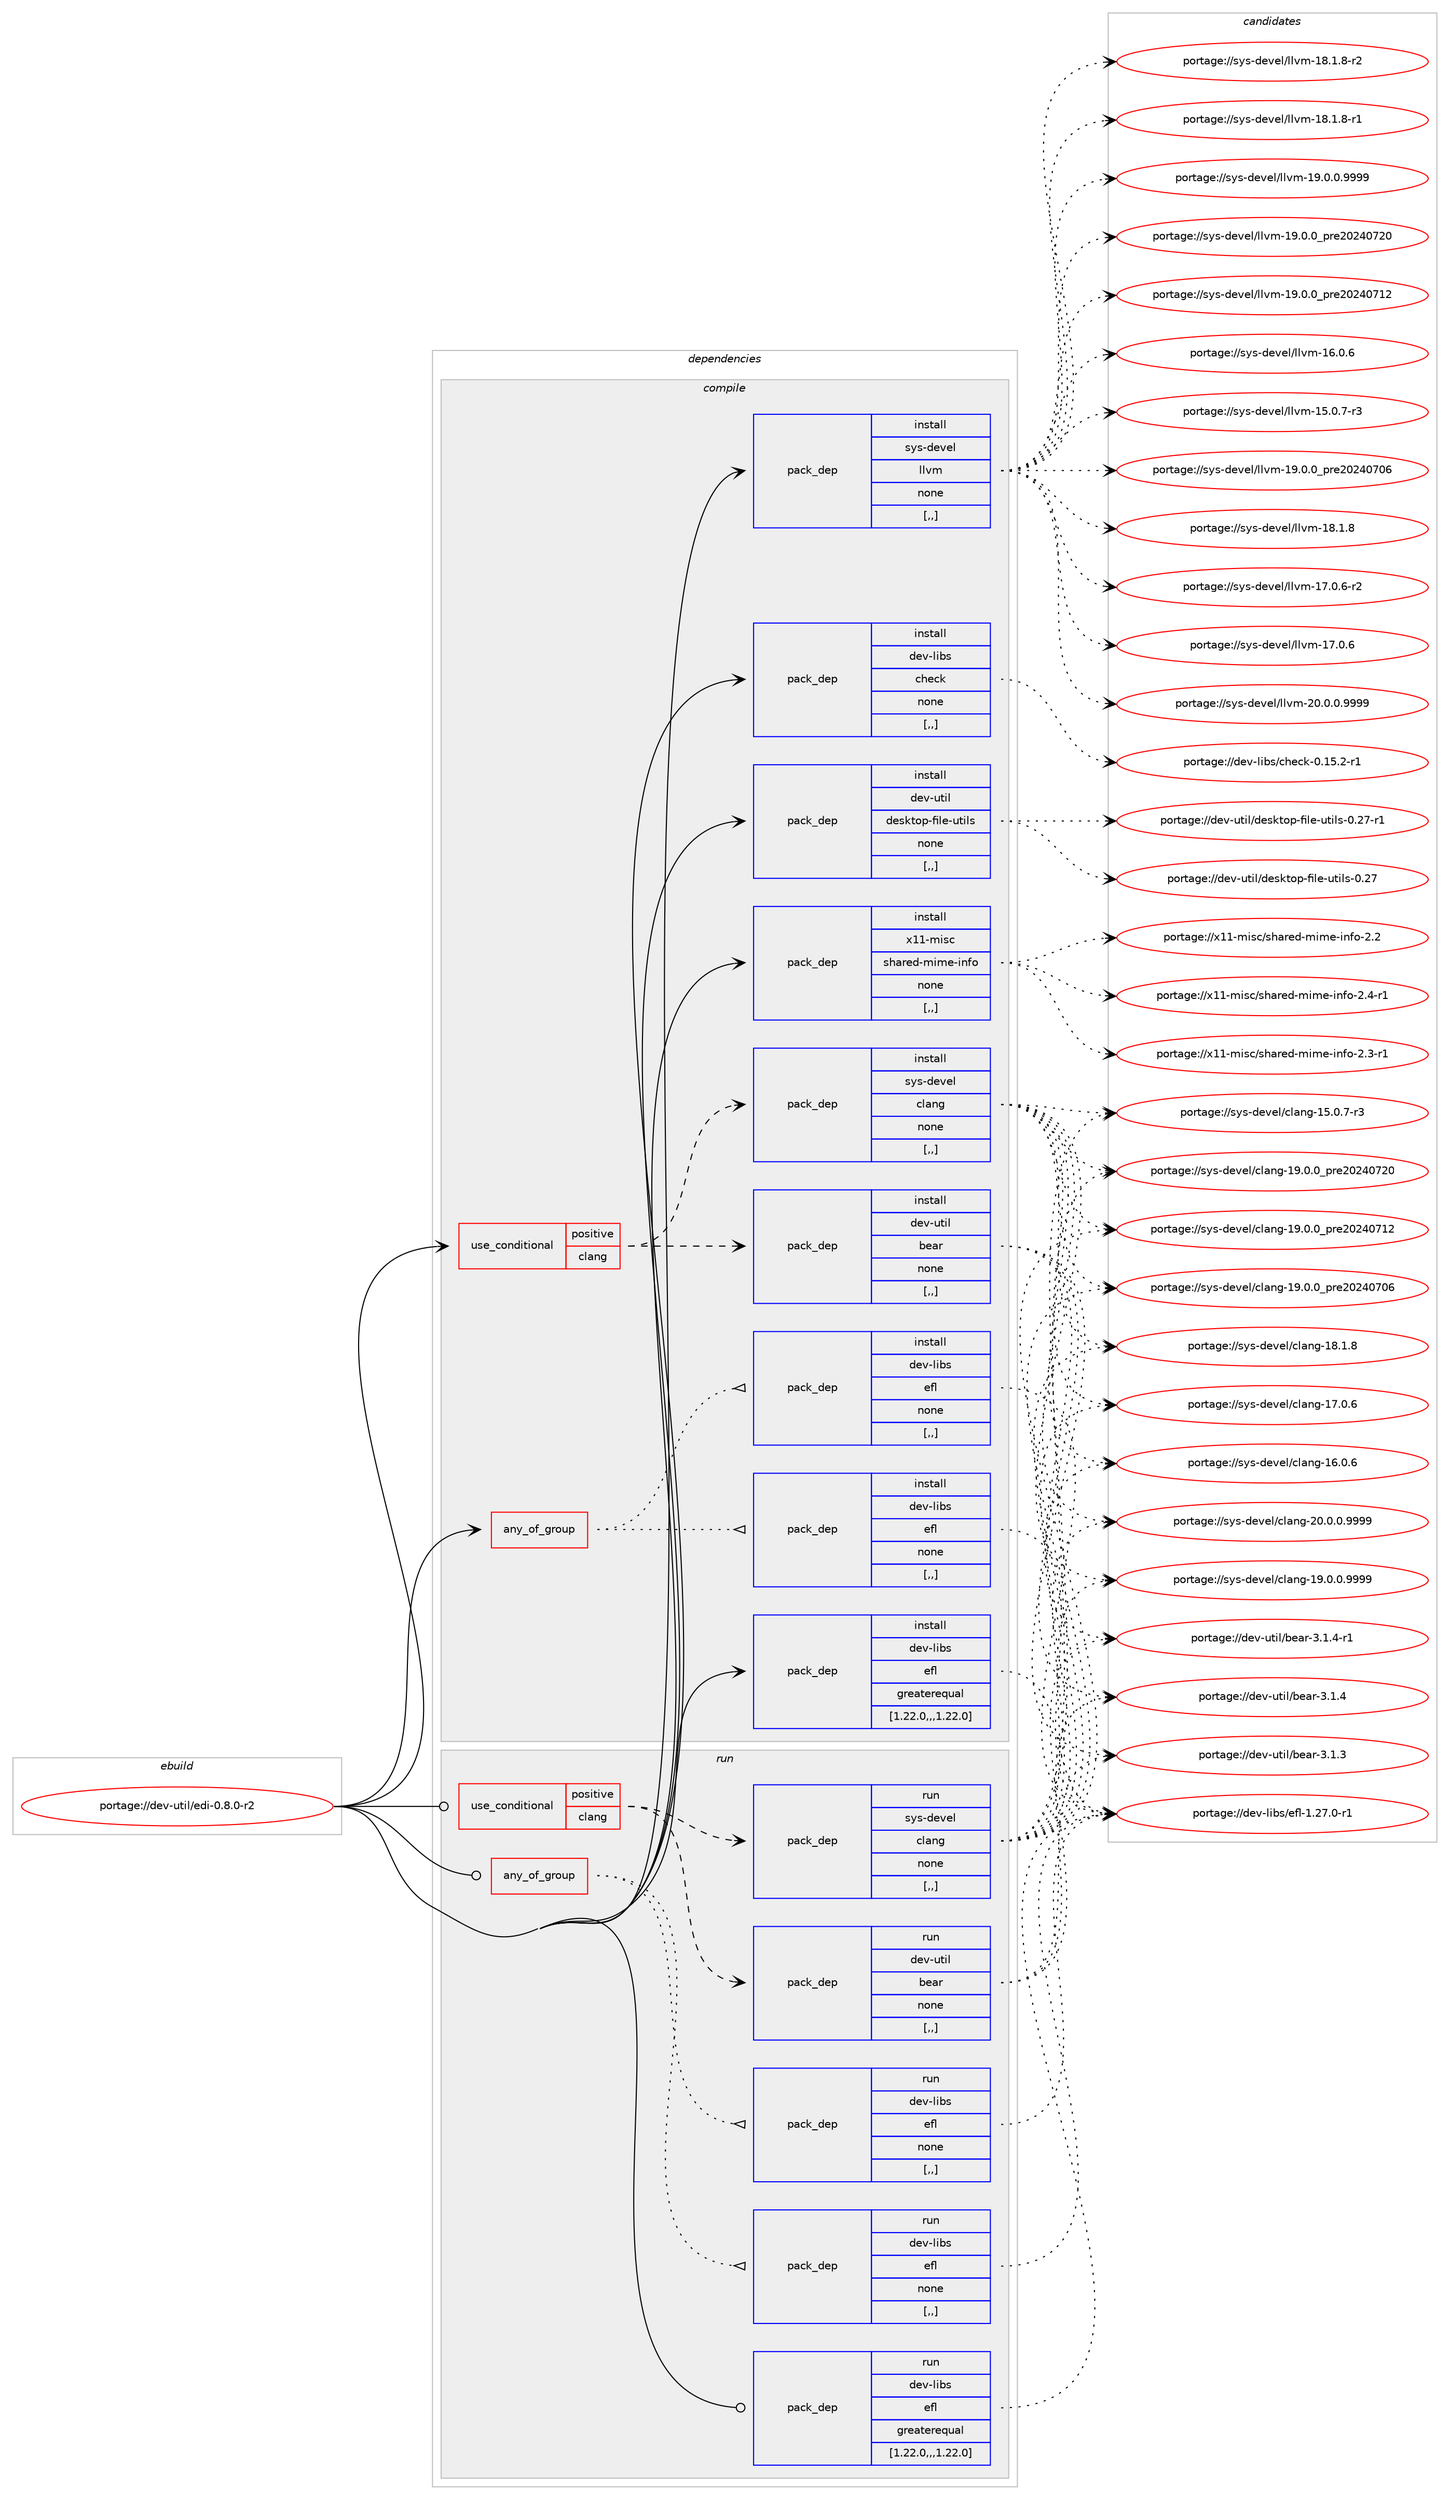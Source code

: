digraph prolog {

# *************
# Graph options
# *************

newrank=true;
concentrate=true;
compound=true;
graph [rankdir=LR,fontname=Helvetica,fontsize=10,ranksep=1.5];#, ranksep=2.5, nodesep=0.2];
edge  [arrowhead=vee];
node  [fontname=Helvetica,fontsize=10];

# **********
# The ebuild
# **********

subgraph cluster_leftcol {
color=gray;
label=<<i>ebuild</i>>;
id [label="portage://dev-util/edi-0.8.0-r2", color=red, width=4, href="../dev-util/edi-0.8.0-r2.svg"];
}

# ****************
# The dependencies
# ****************

subgraph cluster_midcol {
color=gray;
label=<<i>dependencies</i>>;
subgraph cluster_compile {
fillcolor="#eeeeee";
style=filled;
label=<<i>compile</i>>;
subgraph any1259 {
dependency214834 [label=<<TABLE BORDER="0" CELLBORDER="1" CELLSPACING="0" CELLPADDING="4"><TR><TD CELLPADDING="10">any_of_group</TD></TR></TABLE>>, shape=none, color=red];subgraph pack152760 {
dependency214835 [label=<<TABLE BORDER="0" CELLBORDER="1" CELLSPACING="0" CELLPADDING="4" WIDTH="220"><TR><TD ROWSPAN="6" CELLPADDING="30">pack_dep</TD></TR><TR><TD WIDTH="110">install</TD></TR><TR><TD>dev-libs</TD></TR><TR><TD>efl</TD></TR><TR><TD>none</TD></TR><TR><TD>[,,]</TD></TR></TABLE>>, shape=none, color=blue];
}
dependency214834:e -> dependency214835:w [weight=20,style="dotted",arrowhead="oinv"];
subgraph pack152761 {
dependency214836 [label=<<TABLE BORDER="0" CELLBORDER="1" CELLSPACING="0" CELLPADDING="4" WIDTH="220"><TR><TD ROWSPAN="6" CELLPADDING="30">pack_dep</TD></TR><TR><TD WIDTH="110">install</TD></TR><TR><TD>dev-libs</TD></TR><TR><TD>efl</TD></TR><TR><TD>none</TD></TR><TR><TD>[,,]</TD></TR></TABLE>>, shape=none, color=blue];
}
dependency214834:e -> dependency214836:w [weight=20,style="dotted",arrowhead="oinv"];
}
id:e -> dependency214834:w [weight=20,style="solid",arrowhead="vee"];
subgraph cond60665 {
dependency214837 [label=<<TABLE BORDER="0" CELLBORDER="1" CELLSPACING="0" CELLPADDING="4"><TR><TD ROWSPAN="3" CELLPADDING="10">use_conditional</TD></TR><TR><TD>positive</TD></TR><TR><TD>clang</TD></TR></TABLE>>, shape=none, color=red];
subgraph pack152762 {
dependency214838 [label=<<TABLE BORDER="0" CELLBORDER="1" CELLSPACING="0" CELLPADDING="4" WIDTH="220"><TR><TD ROWSPAN="6" CELLPADDING="30">pack_dep</TD></TR><TR><TD WIDTH="110">install</TD></TR><TR><TD>dev-util</TD></TR><TR><TD>bear</TD></TR><TR><TD>none</TD></TR><TR><TD>[,,]</TD></TR></TABLE>>, shape=none, color=blue];
}
dependency214837:e -> dependency214838:w [weight=20,style="dashed",arrowhead="vee"];
subgraph pack152763 {
dependency214839 [label=<<TABLE BORDER="0" CELLBORDER="1" CELLSPACING="0" CELLPADDING="4" WIDTH="220"><TR><TD ROWSPAN="6" CELLPADDING="30">pack_dep</TD></TR><TR><TD WIDTH="110">install</TD></TR><TR><TD>sys-devel</TD></TR><TR><TD>clang</TD></TR><TR><TD>none</TD></TR><TR><TD>[,,]</TD></TR></TABLE>>, shape=none, color=blue];
}
dependency214837:e -> dependency214839:w [weight=20,style="dashed",arrowhead="vee"];
}
id:e -> dependency214837:w [weight=20,style="solid",arrowhead="vee"];
subgraph pack152764 {
dependency214840 [label=<<TABLE BORDER="0" CELLBORDER="1" CELLSPACING="0" CELLPADDING="4" WIDTH="220"><TR><TD ROWSPAN="6" CELLPADDING="30">pack_dep</TD></TR><TR><TD WIDTH="110">install</TD></TR><TR><TD>dev-libs</TD></TR><TR><TD>check</TD></TR><TR><TD>none</TD></TR><TR><TD>[,,]</TD></TR></TABLE>>, shape=none, color=blue];
}
id:e -> dependency214840:w [weight=20,style="solid",arrowhead="vee"];
subgraph pack152765 {
dependency214841 [label=<<TABLE BORDER="0" CELLBORDER="1" CELLSPACING="0" CELLPADDING="4" WIDTH="220"><TR><TD ROWSPAN="6" CELLPADDING="30">pack_dep</TD></TR><TR><TD WIDTH="110">install</TD></TR><TR><TD>dev-libs</TD></TR><TR><TD>efl</TD></TR><TR><TD>greaterequal</TD></TR><TR><TD>[1.22.0,,,1.22.0]</TD></TR></TABLE>>, shape=none, color=blue];
}
id:e -> dependency214841:w [weight=20,style="solid",arrowhead="vee"];
subgraph pack152766 {
dependency214842 [label=<<TABLE BORDER="0" CELLBORDER="1" CELLSPACING="0" CELLPADDING="4" WIDTH="220"><TR><TD ROWSPAN="6" CELLPADDING="30">pack_dep</TD></TR><TR><TD WIDTH="110">install</TD></TR><TR><TD>dev-util</TD></TR><TR><TD>desktop-file-utils</TD></TR><TR><TD>none</TD></TR><TR><TD>[,,]</TD></TR></TABLE>>, shape=none, color=blue];
}
id:e -> dependency214842:w [weight=20,style="solid",arrowhead="vee"];
subgraph pack152767 {
dependency214843 [label=<<TABLE BORDER="0" CELLBORDER="1" CELLSPACING="0" CELLPADDING="4" WIDTH="220"><TR><TD ROWSPAN="6" CELLPADDING="30">pack_dep</TD></TR><TR><TD WIDTH="110">install</TD></TR><TR><TD>x11-misc</TD></TR><TR><TD>shared-mime-info</TD></TR><TR><TD>none</TD></TR><TR><TD>[,,]</TD></TR></TABLE>>, shape=none, color=blue];
}
id:e -> dependency214843:w [weight=20,style="solid",arrowhead="vee"];
subgraph pack152768 {
dependency214844 [label=<<TABLE BORDER="0" CELLBORDER="1" CELLSPACING="0" CELLPADDING="4" WIDTH="220"><TR><TD ROWSPAN="6" CELLPADDING="30">pack_dep</TD></TR><TR><TD WIDTH="110">install</TD></TR><TR><TD>sys-devel</TD></TR><TR><TD>llvm</TD></TR><TR><TD>none</TD></TR><TR><TD>[,,]</TD></TR></TABLE>>, shape=none, color=blue];
}
id:e -> dependency214844:w [weight=20,style="solid",arrowhead="vee"];
}
subgraph cluster_compileandrun {
fillcolor="#eeeeee";
style=filled;
label=<<i>compile and run</i>>;
}
subgraph cluster_run {
fillcolor="#eeeeee";
style=filled;
label=<<i>run</i>>;
subgraph any1260 {
dependency214845 [label=<<TABLE BORDER="0" CELLBORDER="1" CELLSPACING="0" CELLPADDING="4"><TR><TD CELLPADDING="10">any_of_group</TD></TR></TABLE>>, shape=none, color=red];subgraph pack152769 {
dependency214846 [label=<<TABLE BORDER="0" CELLBORDER="1" CELLSPACING="0" CELLPADDING="4" WIDTH="220"><TR><TD ROWSPAN="6" CELLPADDING="30">pack_dep</TD></TR><TR><TD WIDTH="110">run</TD></TR><TR><TD>dev-libs</TD></TR><TR><TD>efl</TD></TR><TR><TD>none</TD></TR><TR><TD>[,,]</TD></TR></TABLE>>, shape=none, color=blue];
}
dependency214845:e -> dependency214846:w [weight=20,style="dotted",arrowhead="oinv"];
subgraph pack152770 {
dependency214847 [label=<<TABLE BORDER="0" CELLBORDER="1" CELLSPACING="0" CELLPADDING="4" WIDTH="220"><TR><TD ROWSPAN="6" CELLPADDING="30">pack_dep</TD></TR><TR><TD WIDTH="110">run</TD></TR><TR><TD>dev-libs</TD></TR><TR><TD>efl</TD></TR><TR><TD>none</TD></TR><TR><TD>[,,]</TD></TR></TABLE>>, shape=none, color=blue];
}
dependency214845:e -> dependency214847:w [weight=20,style="dotted",arrowhead="oinv"];
}
id:e -> dependency214845:w [weight=20,style="solid",arrowhead="odot"];
subgraph cond60666 {
dependency214848 [label=<<TABLE BORDER="0" CELLBORDER="1" CELLSPACING="0" CELLPADDING="4"><TR><TD ROWSPAN="3" CELLPADDING="10">use_conditional</TD></TR><TR><TD>positive</TD></TR><TR><TD>clang</TD></TR></TABLE>>, shape=none, color=red];
subgraph pack152771 {
dependency214849 [label=<<TABLE BORDER="0" CELLBORDER="1" CELLSPACING="0" CELLPADDING="4" WIDTH="220"><TR><TD ROWSPAN="6" CELLPADDING="30">pack_dep</TD></TR><TR><TD WIDTH="110">run</TD></TR><TR><TD>dev-util</TD></TR><TR><TD>bear</TD></TR><TR><TD>none</TD></TR><TR><TD>[,,]</TD></TR></TABLE>>, shape=none, color=blue];
}
dependency214848:e -> dependency214849:w [weight=20,style="dashed",arrowhead="vee"];
subgraph pack152772 {
dependency214850 [label=<<TABLE BORDER="0" CELLBORDER="1" CELLSPACING="0" CELLPADDING="4" WIDTH="220"><TR><TD ROWSPAN="6" CELLPADDING="30">pack_dep</TD></TR><TR><TD WIDTH="110">run</TD></TR><TR><TD>sys-devel</TD></TR><TR><TD>clang</TD></TR><TR><TD>none</TD></TR><TR><TD>[,,]</TD></TR></TABLE>>, shape=none, color=blue];
}
dependency214848:e -> dependency214850:w [weight=20,style="dashed",arrowhead="vee"];
}
id:e -> dependency214848:w [weight=20,style="solid",arrowhead="odot"];
subgraph pack152773 {
dependency214851 [label=<<TABLE BORDER="0" CELLBORDER="1" CELLSPACING="0" CELLPADDING="4" WIDTH="220"><TR><TD ROWSPAN="6" CELLPADDING="30">pack_dep</TD></TR><TR><TD WIDTH="110">run</TD></TR><TR><TD>dev-libs</TD></TR><TR><TD>efl</TD></TR><TR><TD>greaterequal</TD></TR><TR><TD>[1.22.0,,,1.22.0]</TD></TR></TABLE>>, shape=none, color=blue];
}
id:e -> dependency214851:w [weight=20,style="solid",arrowhead="odot"];
}
}

# **************
# The candidates
# **************

subgraph cluster_choices {
rank=same;
color=gray;
label=<<i>candidates</i>>;

subgraph choice152760 {
color=black;
nodesep=1;
choice100101118451081059811547101102108454946505546484511449 [label="portage://dev-libs/efl-1.27.0-r1", color=red, width=4,href="../dev-libs/efl-1.27.0-r1.svg"];
dependency214835:e -> choice100101118451081059811547101102108454946505546484511449:w [style=dotted,weight="100"];
}
subgraph choice152761 {
color=black;
nodesep=1;
choice100101118451081059811547101102108454946505546484511449 [label="portage://dev-libs/efl-1.27.0-r1", color=red, width=4,href="../dev-libs/efl-1.27.0-r1.svg"];
dependency214836:e -> choice100101118451081059811547101102108454946505546484511449:w [style=dotted,weight="100"];
}
subgraph choice152762 {
color=black;
nodesep=1;
choice100101118451171161051084798101971144551464946524511449 [label="portage://dev-util/bear-3.1.4-r1", color=red, width=4,href="../dev-util/bear-3.1.4-r1.svg"];
choice10010111845117116105108479810197114455146494652 [label="portage://dev-util/bear-3.1.4", color=red, width=4,href="../dev-util/bear-3.1.4.svg"];
choice10010111845117116105108479810197114455146494651 [label="portage://dev-util/bear-3.1.3", color=red, width=4,href="../dev-util/bear-3.1.3.svg"];
dependency214838:e -> choice100101118451171161051084798101971144551464946524511449:w [style=dotted,weight="100"];
dependency214838:e -> choice10010111845117116105108479810197114455146494652:w [style=dotted,weight="100"];
dependency214838:e -> choice10010111845117116105108479810197114455146494651:w [style=dotted,weight="100"];
}
subgraph choice152763 {
color=black;
nodesep=1;
choice11512111545100101118101108479910897110103455048464846484657575757 [label="portage://sys-devel/clang-20.0.0.9999", color=red, width=4,href="../sys-devel/clang-20.0.0.9999.svg"];
choice11512111545100101118101108479910897110103454957464846484657575757 [label="portage://sys-devel/clang-19.0.0.9999", color=red, width=4,href="../sys-devel/clang-19.0.0.9999.svg"];
choice1151211154510010111810110847991089711010345495746484648951121141015048505248555048 [label="portage://sys-devel/clang-19.0.0_pre20240720", color=red, width=4,href="../sys-devel/clang-19.0.0_pre20240720.svg"];
choice1151211154510010111810110847991089711010345495746484648951121141015048505248554950 [label="portage://sys-devel/clang-19.0.0_pre20240712", color=red, width=4,href="../sys-devel/clang-19.0.0_pre20240712.svg"];
choice1151211154510010111810110847991089711010345495746484648951121141015048505248554854 [label="portage://sys-devel/clang-19.0.0_pre20240706", color=red, width=4,href="../sys-devel/clang-19.0.0_pre20240706.svg"];
choice1151211154510010111810110847991089711010345495646494656 [label="portage://sys-devel/clang-18.1.8", color=red, width=4,href="../sys-devel/clang-18.1.8.svg"];
choice1151211154510010111810110847991089711010345495546484654 [label="portage://sys-devel/clang-17.0.6", color=red, width=4,href="../sys-devel/clang-17.0.6.svg"];
choice1151211154510010111810110847991089711010345495446484654 [label="portage://sys-devel/clang-16.0.6", color=red, width=4,href="../sys-devel/clang-16.0.6.svg"];
choice11512111545100101118101108479910897110103454953464846554511451 [label="portage://sys-devel/clang-15.0.7-r3", color=red, width=4,href="../sys-devel/clang-15.0.7-r3.svg"];
dependency214839:e -> choice11512111545100101118101108479910897110103455048464846484657575757:w [style=dotted,weight="100"];
dependency214839:e -> choice11512111545100101118101108479910897110103454957464846484657575757:w [style=dotted,weight="100"];
dependency214839:e -> choice1151211154510010111810110847991089711010345495746484648951121141015048505248555048:w [style=dotted,weight="100"];
dependency214839:e -> choice1151211154510010111810110847991089711010345495746484648951121141015048505248554950:w [style=dotted,weight="100"];
dependency214839:e -> choice1151211154510010111810110847991089711010345495746484648951121141015048505248554854:w [style=dotted,weight="100"];
dependency214839:e -> choice1151211154510010111810110847991089711010345495646494656:w [style=dotted,weight="100"];
dependency214839:e -> choice1151211154510010111810110847991089711010345495546484654:w [style=dotted,weight="100"];
dependency214839:e -> choice1151211154510010111810110847991089711010345495446484654:w [style=dotted,weight="100"];
dependency214839:e -> choice11512111545100101118101108479910897110103454953464846554511451:w [style=dotted,weight="100"];
}
subgraph choice152764 {
color=black;
nodesep=1;
choice1001011184510810598115479910410199107454846495346504511449 [label="portage://dev-libs/check-0.15.2-r1", color=red, width=4,href="../dev-libs/check-0.15.2-r1.svg"];
dependency214840:e -> choice1001011184510810598115479910410199107454846495346504511449:w [style=dotted,weight="100"];
}
subgraph choice152765 {
color=black;
nodesep=1;
choice100101118451081059811547101102108454946505546484511449 [label="portage://dev-libs/efl-1.27.0-r1", color=red, width=4,href="../dev-libs/efl-1.27.0-r1.svg"];
dependency214841:e -> choice100101118451081059811547101102108454946505546484511449:w [style=dotted,weight="100"];
}
subgraph choice152766 {
color=black;
nodesep=1;
choice1001011184511711610510847100101115107116111112451021051081014511711610510811545484650554511449 [label="portage://dev-util/desktop-file-utils-0.27-r1", color=red, width=4,href="../dev-util/desktop-file-utils-0.27-r1.svg"];
choice100101118451171161051084710010111510711611111245102105108101451171161051081154548465055 [label="portage://dev-util/desktop-file-utils-0.27", color=red, width=4,href="../dev-util/desktop-file-utils-0.27.svg"];
dependency214842:e -> choice1001011184511711610510847100101115107116111112451021051081014511711610510811545484650554511449:w [style=dotted,weight="100"];
dependency214842:e -> choice100101118451171161051084710010111510711611111245102105108101451171161051081154548465055:w [style=dotted,weight="100"];
}
subgraph choice152767 {
color=black;
nodesep=1;
choice1204949451091051159947115104971141011004510910510910145105110102111455046524511449 [label="portage://x11-misc/shared-mime-info-2.4-r1", color=red, width=4,href="../x11-misc/shared-mime-info-2.4-r1.svg"];
choice1204949451091051159947115104971141011004510910510910145105110102111455046514511449 [label="portage://x11-misc/shared-mime-info-2.3-r1", color=red, width=4,href="../x11-misc/shared-mime-info-2.3-r1.svg"];
choice120494945109105115994711510497114101100451091051091014510511010211145504650 [label="portage://x11-misc/shared-mime-info-2.2", color=red, width=4,href="../x11-misc/shared-mime-info-2.2.svg"];
dependency214843:e -> choice1204949451091051159947115104971141011004510910510910145105110102111455046524511449:w [style=dotted,weight="100"];
dependency214843:e -> choice1204949451091051159947115104971141011004510910510910145105110102111455046514511449:w [style=dotted,weight="100"];
dependency214843:e -> choice120494945109105115994711510497114101100451091051091014510511010211145504650:w [style=dotted,weight="100"];
}
subgraph choice152768 {
color=black;
nodesep=1;
choice1151211154510010111810110847108108118109455048464846484657575757 [label="portage://sys-devel/llvm-20.0.0.9999", color=red, width=4,href="../sys-devel/llvm-20.0.0.9999.svg"];
choice1151211154510010111810110847108108118109454957464846484657575757 [label="portage://sys-devel/llvm-19.0.0.9999", color=red, width=4,href="../sys-devel/llvm-19.0.0.9999.svg"];
choice115121115451001011181011084710810811810945495746484648951121141015048505248555048 [label="portage://sys-devel/llvm-19.0.0_pre20240720", color=red, width=4,href="../sys-devel/llvm-19.0.0_pre20240720.svg"];
choice115121115451001011181011084710810811810945495746484648951121141015048505248554950 [label="portage://sys-devel/llvm-19.0.0_pre20240712", color=red, width=4,href="../sys-devel/llvm-19.0.0_pre20240712.svg"];
choice115121115451001011181011084710810811810945495746484648951121141015048505248554854 [label="portage://sys-devel/llvm-19.0.0_pre20240706", color=red, width=4,href="../sys-devel/llvm-19.0.0_pre20240706.svg"];
choice1151211154510010111810110847108108118109454956464946564511450 [label="portage://sys-devel/llvm-18.1.8-r2", color=red, width=4,href="../sys-devel/llvm-18.1.8-r2.svg"];
choice1151211154510010111810110847108108118109454956464946564511449 [label="portage://sys-devel/llvm-18.1.8-r1", color=red, width=4,href="../sys-devel/llvm-18.1.8-r1.svg"];
choice115121115451001011181011084710810811810945495646494656 [label="portage://sys-devel/llvm-18.1.8", color=red, width=4,href="../sys-devel/llvm-18.1.8.svg"];
choice1151211154510010111810110847108108118109454955464846544511450 [label="portage://sys-devel/llvm-17.0.6-r2", color=red, width=4,href="../sys-devel/llvm-17.0.6-r2.svg"];
choice115121115451001011181011084710810811810945495546484654 [label="portage://sys-devel/llvm-17.0.6", color=red, width=4,href="../sys-devel/llvm-17.0.6.svg"];
choice115121115451001011181011084710810811810945495446484654 [label="portage://sys-devel/llvm-16.0.6", color=red, width=4,href="../sys-devel/llvm-16.0.6.svg"];
choice1151211154510010111810110847108108118109454953464846554511451 [label="portage://sys-devel/llvm-15.0.7-r3", color=red, width=4,href="../sys-devel/llvm-15.0.7-r3.svg"];
dependency214844:e -> choice1151211154510010111810110847108108118109455048464846484657575757:w [style=dotted,weight="100"];
dependency214844:e -> choice1151211154510010111810110847108108118109454957464846484657575757:w [style=dotted,weight="100"];
dependency214844:e -> choice115121115451001011181011084710810811810945495746484648951121141015048505248555048:w [style=dotted,weight="100"];
dependency214844:e -> choice115121115451001011181011084710810811810945495746484648951121141015048505248554950:w [style=dotted,weight="100"];
dependency214844:e -> choice115121115451001011181011084710810811810945495746484648951121141015048505248554854:w [style=dotted,weight="100"];
dependency214844:e -> choice1151211154510010111810110847108108118109454956464946564511450:w [style=dotted,weight="100"];
dependency214844:e -> choice1151211154510010111810110847108108118109454956464946564511449:w [style=dotted,weight="100"];
dependency214844:e -> choice115121115451001011181011084710810811810945495646494656:w [style=dotted,weight="100"];
dependency214844:e -> choice1151211154510010111810110847108108118109454955464846544511450:w [style=dotted,weight="100"];
dependency214844:e -> choice115121115451001011181011084710810811810945495546484654:w [style=dotted,weight="100"];
dependency214844:e -> choice115121115451001011181011084710810811810945495446484654:w [style=dotted,weight="100"];
dependency214844:e -> choice1151211154510010111810110847108108118109454953464846554511451:w [style=dotted,weight="100"];
}
subgraph choice152769 {
color=black;
nodesep=1;
choice100101118451081059811547101102108454946505546484511449 [label="portage://dev-libs/efl-1.27.0-r1", color=red, width=4,href="../dev-libs/efl-1.27.0-r1.svg"];
dependency214846:e -> choice100101118451081059811547101102108454946505546484511449:w [style=dotted,weight="100"];
}
subgraph choice152770 {
color=black;
nodesep=1;
choice100101118451081059811547101102108454946505546484511449 [label="portage://dev-libs/efl-1.27.0-r1", color=red, width=4,href="../dev-libs/efl-1.27.0-r1.svg"];
dependency214847:e -> choice100101118451081059811547101102108454946505546484511449:w [style=dotted,weight="100"];
}
subgraph choice152771 {
color=black;
nodesep=1;
choice100101118451171161051084798101971144551464946524511449 [label="portage://dev-util/bear-3.1.4-r1", color=red, width=4,href="../dev-util/bear-3.1.4-r1.svg"];
choice10010111845117116105108479810197114455146494652 [label="portage://dev-util/bear-3.1.4", color=red, width=4,href="../dev-util/bear-3.1.4.svg"];
choice10010111845117116105108479810197114455146494651 [label="portage://dev-util/bear-3.1.3", color=red, width=4,href="../dev-util/bear-3.1.3.svg"];
dependency214849:e -> choice100101118451171161051084798101971144551464946524511449:w [style=dotted,weight="100"];
dependency214849:e -> choice10010111845117116105108479810197114455146494652:w [style=dotted,weight="100"];
dependency214849:e -> choice10010111845117116105108479810197114455146494651:w [style=dotted,weight="100"];
}
subgraph choice152772 {
color=black;
nodesep=1;
choice11512111545100101118101108479910897110103455048464846484657575757 [label="portage://sys-devel/clang-20.0.0.9999", color=red, width=4,href="../sys-devel/clang-20.0.0.9999.svg"];
choice11512111545100101118101108479910897110103454957464846484657575757 [label="portage://sys-devel/clang-19.0.0.9999", color=red, width=4,href="../sys-devel/clang-19.0.0.9999.svg"];
choice1151211154510010111810110847991089711010345495746484648951121141015048505248555048 [label="portage://sys-devel/clang-19.0.0_pre20240720", color=red, width=4,href="../sys-devel/clang-19.0.0_pre20240720.svg"];
choice1151211154510010111810110847991089711010345495746484648951121141015048505248554950 [label="portage://sys-devel/clang-19.0.0_pre20240712", color=red, width=4,href="../sys-devel/clang-19.0.0_pre20240712.svg"];
choice1151211154510010111810110847991089711010345495746484648951121141015048505248554854 [label="portage://sys-devel/clang-19.0.0_pre20240706", color=red, width=4,href="../sys-devel/clang-19.0.0_pre20240706.svg"];
choice1151211154510010111810110847991089711010345495646494656 [label="portage://sys-devel/clang-18.1.8", color=red, width=4,href="../sys-devel/clang-18.1.8.svg"];
choice1151211154510010111810110847991089711010345495546484654 [label="portage://sys-devel/clang-17.0.6", color=red, width=4,href="../sys-devel/clang-17.0.6.svg"];
choice1151211154510010111810110847991089711010345495446484654 [label="portage://sys-devel/clang-16.0.6", color=red, width=4,href="../sys-devel/clang-16.0.6.svg"];
choice11512111545100101118101108479910897110103454953464846554511451 [label="portage://sys-devel/clang-15.0.7-r3", color=red, width=4,href="../sys-devel/clang-15.0.7-r3.svg"];
dependency214850:e -> choice11512111545100101118101108479910897110103455048464846484657575757:w [style=dotted,weight="100"];
dependency214850:e -> choice11512111545100101118101108479910897110103454957464846484657575757:w [style=dotted,weight="100"];
dependency214850:e -> choice1151211154510010111810110847991089711010345495746484648951121141015048505248555048:w [style=dotted,weight="100"];
dependency214850:e -> choice1151211154510010111810110847991089711010345495746484648951121141015048505248554950:w [style=dotted,weight="100"];
dependency214850:e -> choice1151211154510010111810110847991089711010345495746484648951121141015048505248554854:w [style=dotted,weight="100"];
dependency214850:e -> choice1151211154510010111810110847991089711010345495646494656:w [style=dotted,weight="100"];
dependency214850:e -> choice1151211154510010111810110847991089711010345495546484654:w [style=dotted,weight="100"];
dependency214850:e -> choice1151211154510010111810110847991089711010345495446484654:w [style=dotted,weight="100"];
dependency214850:e -> choice11512111545100101118101108479910897110103454953464846554511451:w [style=dotted,weight="100"];
}
subgraph choice152773 {
color=black;
nodesep=1;
choice100101118451081059811547101102108454946505546484511449 [label="portage://dev-libs/efl-1.27.0-r1", color=red, width=4,href="../dev-libs/efl-1.27.0-r1.svg"];
dependency214851:e -> choice100101118451081059811547101102108454946505546484511449:w [style=dotted,weight="100"];
}
}

}
